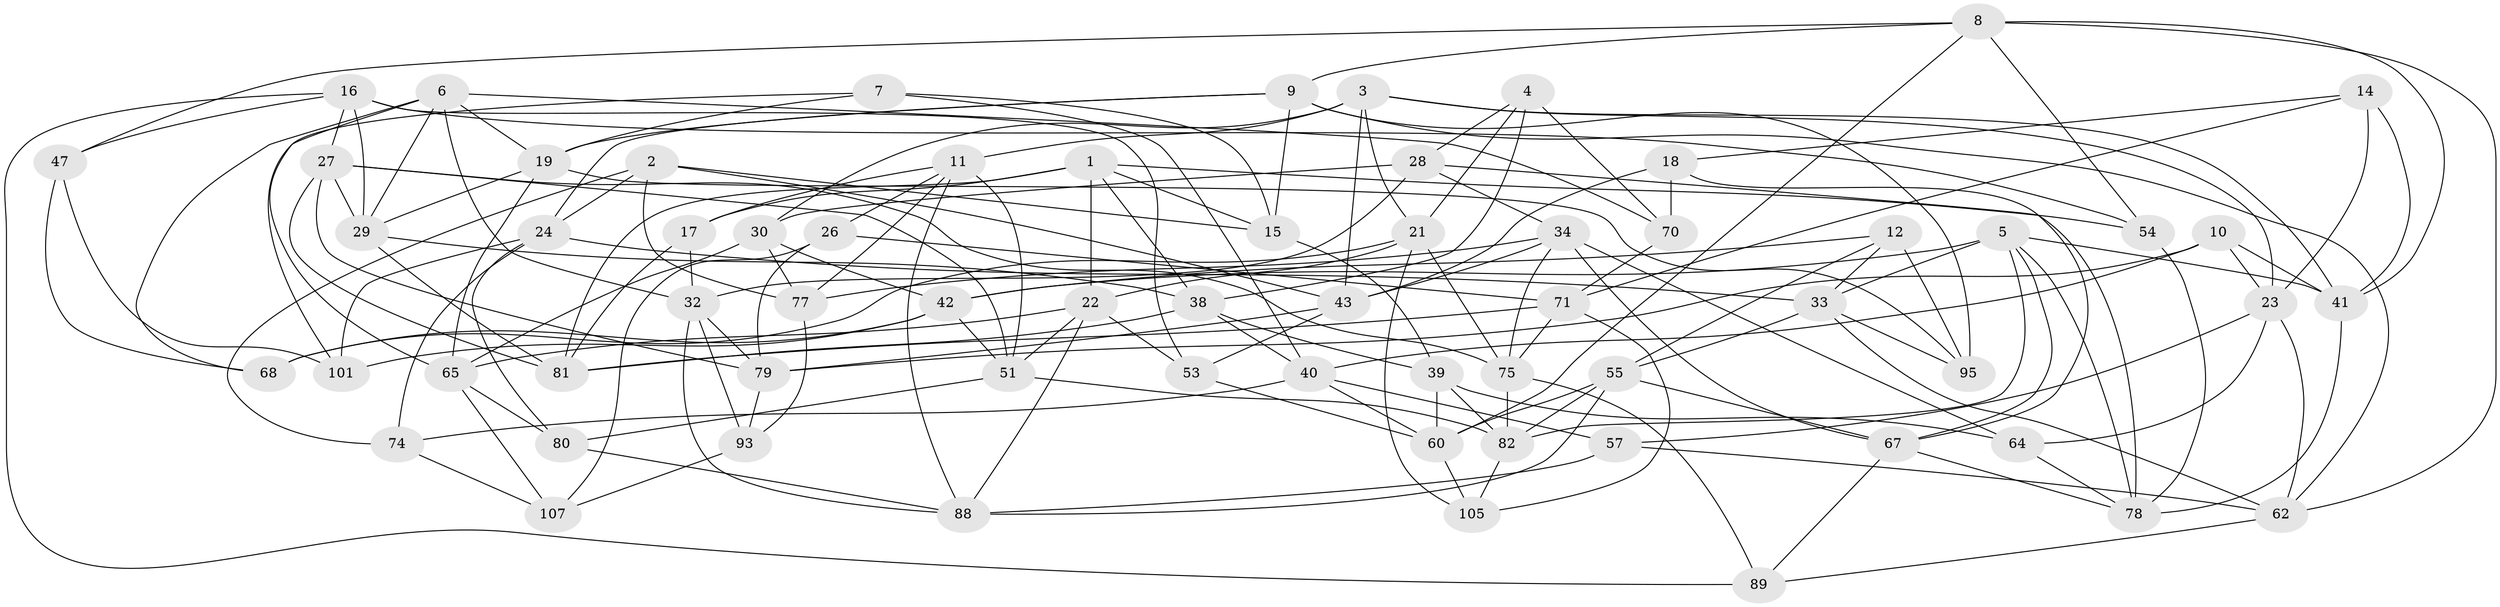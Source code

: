 // original degree distribution, {4: 1.0}
// Generated by graph-tools (version 1.1) at 2025/42/03/06/25 10:42:23]
// undirected, 65 vertices, 169 edges
graph export_dot {
graph [start="1"]
  node [color=gray90,style=filled];
  1 [super="+63"];
  2 [super="+52"];
  3 [super="+45"];
  4;
  5 [super="+13"];
  6 [super="+94"];
  7;
  8 [super="+20"];
  9 [super="+83"];
  10;
  11 [super="+98"];
  12;
  14;
  15 [super="+25"];
  16 [super="+76"];
  17;
  18;
  19 [super="+59"];
  21 [super="+44"];
  22 [super="+66"];
  23 [super="+31"];
  24 [super="+36"];
  26;
  27 [super="+106"];
  28 [super="+61"];
  29 [super="+35"];
  30 [super="+37"];
  32 [super="+50"];
  33 [super="+86"];
  34 [super="+49"];
  38 [super="+69"];
  39 [super="+104"];
  40 [super="+58"];
  41 [super="+56"];
  42 [super="+48"];
  43 [super="+46"];
  47;
  51 [super="+102"];
  53;
  54;
  55 [super="+87"];
  57;
  60 [super="+73"];
  62 [super="+96"];
  64;
  65 [super="+91"];
  67 [super="+97"];
  68;
  70;
  71 [super="+72"];
  74;
  75 [super="+90"];
  77 [super="+99"];
  78 [super="+85"];
  79 [super="+84"];
  80;
  81 [super="+100"];
  82 [super="+103"];
  88 [super="+92"];
  89;
  93;
  95;
  101;
  105;
  107;
  1 -- 17;
  1 -- 15;
  1 -- 54;
  1 -- 38;
  1 -- 81;
  1 -- 22;
  2 -- 15;
  2 -- 74;
  2 -- 24;
  2 -- 43;
  2 -- 77 [weight=2];
  3 -- 23;
  3 -- 11;
  3 -- 21;
  3 -- 41;
  3 -- 30;
  3 -- 43;
  4 -- 28;
  4 -- 70;
  4 -- 21;
  4 -- 38;
  5 -- 78;
  5 -- 67;
  5 -- 82;
  5 -- 33;
  5 -- 42;
  5 -- 41;
  6 -- 65;
  6 -- 68;
  6 -- 19;
  6 -- 32;
  6 -- 70;
  6 -- 29;
  7 -- 15;
  7 -- 101;
  7 -- 19;
  7 -- 40;
  8 -- 54;
  8 -- 62;
  8 -- 47;
  8 -- 41;
  8 -- 9;
  8 -- 60;
  9 -- 95;
  9 -- 62;
  9 -- 24;
  9 -- 19;
  9 -- 15;
  10 -- 40;
  10 -- 79;
  10 -- 23;
  10 -- 41;
  11 -- 88;
  11 -- 17;
  11 -- 26;
  11 -- 51;
  11 -- 77;
  12 -- 33;
  12 -- 95;
  12 -- 55;
  12 -- 42;
  14 -- 18;
  14 -- 41;
  14 -- 23;
  14 -- 71;
  15 -- 39 [weight=2];
  16 -- 54;
  16 -- 89;
  16 -- 29;
  16 -- 53;
  16 -- 47;
  16 -- 27;
  17 -- 81;
  17 -- 32;
  18 -- 70;
  18 -- 67;
  18 -- 43;
  19 -- 65;
  19 -- 95;
  19 -- 29;
  21 -- 105;
  21 -- 75;
  21 -- 68;
  21 -- 22;
  22 -- 53;
  22 -- 65;
  22 -- 51;
  22 -- 88;
  23 -- 57;
  23 -- 64;
  23 -- 62;
  24 -- 80;
  24 -- 74;
  24 -- 101;
  24 -- 33;
  26 -- 71;
  26 -- 107;
  26 -- 79;
  27 -- 29;
  27 -- 51;
  27 -- 81;
  27 -- 75;
  27 -- 79;
  28 -- 30 [weight=2];
  28 -- 34;
  28 -- 32;
  28 -- 78;
  29 -- 81;
  29 -- 38;
  30 -- 42;
  30 -- 77;
  30 -- 65;
  32 -- 93;
  32 -- 79;
  32 -- 88;
  33 -- 62;
  33 -- 95;
  33 -- 55;
  34 -- 64;
  34 -- 43;
  34 -- 77;
  34 -- 75;
  34 -- 67;
  38 -- 39;
  38 -- 40;
  38 -- 81;
  39 -- 82;
  39 -- 64;
  39 -- 60;
  40 -- 60;
  40 -- 57;
  40 -- 74;
  41 -- 78;
  42 -- 51;
  42 -- 101;
  42 -- 68;
  43 -- 53;
  43 -- 79;
  47 -- 68;
  47 -- 101;
  51 -- 80;
  51 -- 82;
  53 -- 60;
  54 -- 78;
  55 -- 82;
  55 -- 67;
  55 -- 88;
  55 -- 60;
  57 -- 88;
  57 -- 62;
  60 -- 105;
  62 -- 89;
  64 -- 78;
  65 -- 80;
  65 -- 107;
  67 -- 89;
  67 -- 78;
  70 -- 71;
  71 -- 105;
  71 -- 75;
  71 -- 81;
  74 -- 107;
  75 -- 82;
  75 -- 89;
  77 -- 93;
  79 -- 93;
  80 -- 88;
  82 -- 105;
  93 -- 107;
}
